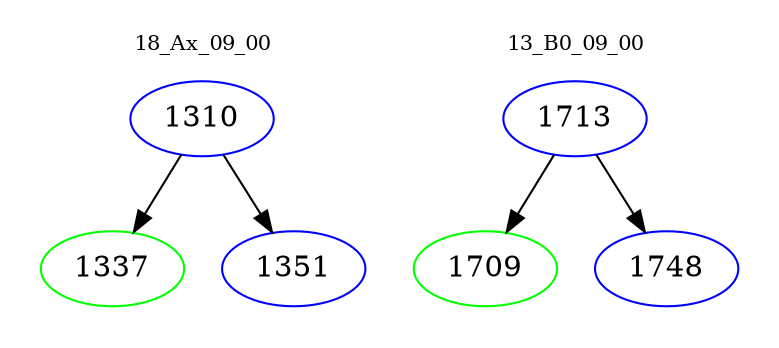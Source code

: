 digraph{
subgraph cluster_0 {
color = white
label = "18_Ax_09_00";
fontsize=10;
T0_1310 [label="1310", color="blue"]
T0_1310 -> T0_1337 [color="black"]
T0_1337 [label="1337", color="green"]
T0_1310 -> T0_1351 [color="black"]
T0_1351 [label="1351", color="blue"]
}
subgraph cluster_1 {
color = white
label = "13_B0_09_00";
fontsize=10;
T1_1713 [label="1713", color="blue"]
T1_1713 -> T1_1709 [color="black"]
T1_1709 [label="1709", color="green"]
T1_1713 -> T1_1748 [color="black"]
T1_1748 [label="1748", color="blue"]
}
}

